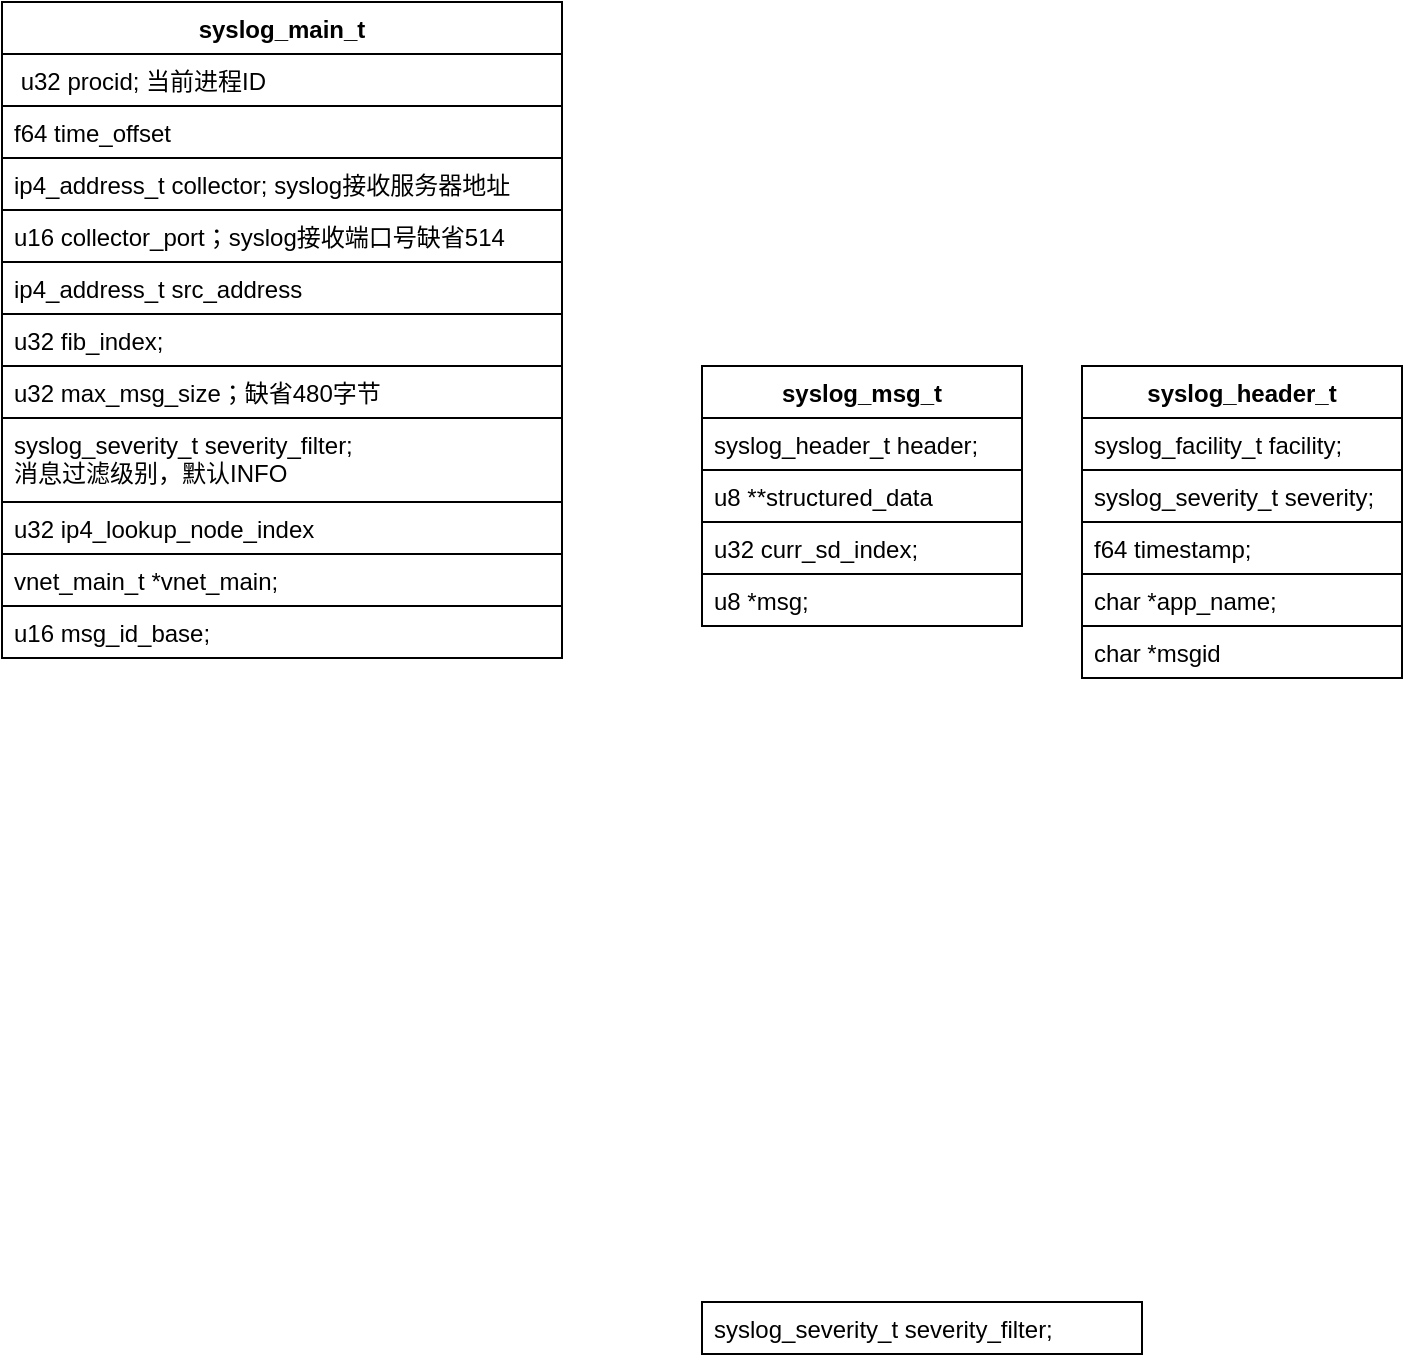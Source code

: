 <mxfile version="20.8.20" type="github">
  <diagram name="第 1 页" id="JbdwnG1oPDzJ2S9RsYwr">
    <mxGraphModel dx="954" dy="541" grid="1" gridSize="10" guides="1" tooltips="1" connect="1" arrows="1" fold="1" page="1" pageScale="1" pageWidth="827" pageHeight="1169" math="0" shadow="0">
      <root>
        <mxCell id="0" />
        <mxCell id="1" parent="0" />
        <mxCell id="r2IcLAMELps63Ur-KNrL-1" value="syslog_main_t" style="swimlane;fontStyle=1;align=center;verticalAlign=top;childLayout=stackLayout;horizontal=1;startSize=26;horizontalStack=0;resizeParent=1;resizeParentMax=0;resizeLast=0;collapsible=1;marginBottom=0;strokeColor=default;" parent="1" vertex="1">
          <mxGeometry x="60" y="160" width="280" height="328" as="geometry" />
        </mxCell>
        <mxCell id="r2IcLAMELps63Ur-KNrL-2" value=" u32 procid; 当前进程ID" style="text;strokeColor=default;fillColor=none;align=left;verticalAlign=top;spacingLeft=4;spacingRight=4;overflow=hidden;rotatable=0;points=[[0,0.5],[1,0.5]];portConstraint=eastwest;" parent="r2IcLAMELps63Ur-KNrL-1" vertex="1">
          <mxGeometry y="26" width="280" height="26" as="geometry" />
        </mxCell>
        <mxCell id="r2IcLAMELps63Ur-KNrL-4" value="f64 time_offset" style="text;strokeColor=default;fillColor=none;align=left;verticalAlign=top;spacingLeft=4;spacingRight=4;overflow=hidden;rotatable=0;points=[[0,0.5],[1,0.5]];portConstraint=eastwest;" parent="r2IcLAMELps63Ur-KNrL-1" vertex="1">
          <mxGeometry y="52" width="280" height="26" as="geometry" />
        </mxCell>
        <mxCell id="r2IcLAMELps63Ur-KNrL-5" value="ip4_address_t collector; syslog接收服务器地址" style="text;strokeColor=default;fillColor=none;align=left;verticalAlign=top;spacingLeft=4;spacingRight=4;overflow=hidden;rotatable=0;points=[[0,0.5],[1,0.5]];portConstraint=eastwest;" parent="r2IcLAMELps63Ur-KNrL-1" vertex="1">
          <mxGeometry y="78" width="280" height="26" as="geometry" />
        </mxCell>
        <mxCell id="r2IcLAMELps63Ur-KNrL-7" value="u16 collector_port；syslog接收端口号缺省514" style="text;strokeColor=default;fillColor=none;align=left;verticalAlign=top;spacingLeft=4;spacingRight=4;overflow=hidden;rotatable=0;points=[[0,0.5],[1,0.5]];portConstraint=eastwest;" parent="r2IcLAMELps63Ur-KNrL-1" vertex="1">
          <mxGeometry y="104" width="280" height="26" as="geometry" />
        </mxCell>
        <mxCell id="r2IcLAMELps63Ur-KNrL-15" value="ip4_address_t src_address" style="text;strokeColor=default;fillColor=none;align=left;verticalAlign=top;spacingLeft=4;spacingRight=4;overflow=hidden;rotatable=0;points=[[0,0.5],[1,0.5]];portConstraint=eastwest;" parent="r2IcLAMELps63Ur-KNrL-1" vertex="1">
          <mxGeometry y="130" width="280" height="26" as="geometry" />
        </mxCell>
        <mxCell id="r2IcLAMELps63Ur-KNrL-16" value="u32 fib_index;" style="text;strokeColor=default;fillColor=none;align=left;verticalAlign=top;spacingLeft=4;spacingRight=4;overflow=hidden;rotatable=0;points=[[0,0.5],[1,0.5]];portConstraint=eastwest;" parent="r2IcLAMELps63Ur-KNrL-1" vertex="1">
          <mxGeometry y="156" width="280" height="26" as="geometry" />
        </mxCell>
        <mxCell id="r2IcLAMELps63Ur-KNrL-17" value="u32 max_msg_size；缺省480字节" style="text;strokeColor=default;fillColor=none;align=left;verticalAlign=top;spacingLeft=4;spacingRight=4;overflow=hidden;rotatable=0;points=[[0,0.5],[1,0.5]];portConstraint=eastwest;" parent="r2IcLAMELps63Ur-KNrL-1" vertex="1">
          <mxGeometry y="182" width="280" height="26" as="geometry" />
        </mxCell>
        <mxCell id="r2IcLAMELps63Ur-KNrL-18" value="syslog_severity_t severity_filter; &#xa;消息过滤级别，默认INFO" style="text;strokeColor=default;fillColor=none;align=left;verticalAlign=top;spacingLeft=4;spacingRight=4;overflow=hidden;rotatable=0;points=[[0,0.5],[1,0.5]];portConstraint=eastwest;" parent="r2IcLAMELps63Ur-KNrL-1" vertex="1">
          <mxGeometry y="208" width="280" height="42" as="geometry" />
        </mxCell>
        <mxCell id="r2IcLAMELps63Ur-KNrL-19" value="u32 ip4_lookup_node_index" style="text;strokeColor=default;fillColor=none;align=left;verticalAlign=top;spacingLeft=4;spacingRight=4;overflow=hidden;rotatable=0;points=[[0,0.5],[1,0.5]];portConstraint=eastwest;" parent="r2IcLAMELps63Ur-KNrL-1" vertex="1">
          <mxGeometry y="250" width="280" height="26" as="geometry" />
        </mxCell>
        <mxCell id="r2IcLAMELps63Ur-KNrL-24" value="vnet_main_t *vnet_main;" style="text;strokeColor=default;fillColor=none;align=left;verticalAlign=top;spacingLeft=4;spacingRight=4;overflow=hidden;rotatable=0;points=[[0,0.5],[1,0.5]];portConstraint=eastwest;" parent="r2IcLAMELps63Ur-KNrL-1" vertex="1">
          <mxGeometry y="276" width="280" height="26" as="geometry" />
        </mxCell>
        <mxCell id="r2IcLAMELps63Ur-KNrL-25" value="u16 msg_id_base;" style="text;strokeColor=default;fillColor=none;align=left;verticalAlign=top;spacingLeft=4;spacingRight=4;overflow=hidden;rotatable=0;points=[[0,0.5],[1,0.5]];portConstraint=eastwest;" parent="r2IcLAMELps63Ur-KNrL-1" vertex="1">
          <mxGeometry y="302" width="280" height="26" as="geometry" />
        </mxCell>
        <mxCell id="r2IcLAMELps63Ur-KNrL-23" value="syslog_severity_t severity_filter;" style="text;strokeColor=default;fillColor=none;align=left;verticalAlign=top;spacingLeft=4;spacingRight=4;overflow=hidden;rotatable=0;points=[[0,0.5],[1,0.5]];portConstraint=eastwest;" parent="1" vertex="1">
          <mxGeometry x="410" y="810" width="220" height="26" as="geometry" />
        </mxCell>
        <mxCell id="r2IcLAMELps63Ur-KNrL-26" value="syslog_msg_t" style="swimlane;fontStyle=1;align=center;verticalAlign=top;childLayout=stackLayout;horizontal=1;startSize=26;horizontalStack=0;resizeParent=1;resizeParentMax=0;resizeLast=0;collapsible=1;marginBottom=0;strokeColor=default;" parent="1" vertex="1">
          <mxGeometry x="410" y="342" width="160" height="130" as="geometry" />
        </mxCell>
        <mxCell id="r2IcLAMELps63Ur-KNrL-27" value="syslog_header_t header;" style="text;strokeColor=default;fillColor=none;align=left;verticalAlign=top;spacingLeft=4;spacingRight=4;overflow=hidden;rotatable=0;points=[[0,0.5],[1,0.5]];portConstraint=eastwest;" parent="r2IcLAMELps63Ur-KNrL-26" vertex="1">
          <mxGeometry y="26" width="160" height="26" as="geometry" />
        </mxCell>
        <mxCell id="r2IcLAMELps63Ur-KNrL-29" value="u8 **structured_data" style="text;strokeColor=default;fillColor=none;align=left;verticalAlign=top;spacingLeft=4;spacingRight=4;overflow=hidden;rotatable=0;points=[[0,0.5],[1,0.5]];portConstraint=eastwest;" parent="r2IcLAMELps63Ur-KNrL-26" vertex="1">
          <mxGeometry y="52" width="160" height="26" as="geometry" />
        </mxCell>
        <mxCell id="r2IcLAMELps63Ur-KNrL-30" value="u32 curr_sd_index;" style="text;strokeColor=default;fillColor=none;align=left;verticalAlign=top;spacingLeft=4;spacingRight=4;overflow=hidden;rotatable=0;points=[[0,0.5],[1,0.5]];portConstraint=eastwest;" parent="r2IcLAMELps63Ur-KNrL-26" vertex="1">
          <mxGeometry y="78" width="160" height="26" as="geometry" />
        </mxCell>
        <mxCell id="r2IcLAMELps63Ur-KNrL-31" value="u8 *msg;" style="text;strokeColor=default;fillColor=none;align=left;verticalAlign=top;spacingLeft=4;spacingRight=4;overflow=hidden;rotatable=0;points=[[0,0.5],[1,0.5]];portConstraint=eastwest;" parent="r2IcLAMELps63Ur-KNrL-26" vertex="1">
          <mxGeometry y="104" width="160" height="26" as="geometry" />
        </mxCell>
        <mxCell id="r2IcLAMELps63Ur-KNrL-32" value="syslog_header_t" style="swimlane;fontStyle=1;align=center;verticalAlign=top;childLayout=stackLayout;horizontal=1;startSize=26;horizontalStack=0;resizeParent=1;resizeParentMax=0;resizeLast=0;collapsible=1;marginBottom=0;strokeColor=default;" parent="1" vertex="1">
          <mxGeometry x="600" y="342" width="160" height="156" as="geometry" />
        </mxCell>
        <mxCell id="r2IcLAMELps63Ur-KNrL-33" value="syslog_facility_t facility;" style="text;strokeColor=default;fillColor=none;align=left;verticalAlign=top;spacingLeft=4;spacingRight=4;overflow=hidden;rotatable=0;points=[[0,0.5],[1,0.5]];portConstraint=eastwest;" parent="r2IcLAMELps63Ur-KNrL-32" vertex="1">
          <mxGeometry y="26" width="160" height="26" as="geometry" />
        </mxCell>
        <mxCell id="r2IcLAMELps63Ur-KNrL-34" value="syslog_severity_t severity;" style="text;strokeColor=default;fillColor=none;align=left;verticalAlign=top;spacingLeft=4;spacingRight=4;overflow=hidden;rotatable=0;points=[[0,0.5],[1,0.5]];portConstraint=eastwest;" parent="r2IcLAMELps63Ur-KNrL-32" vertex="1">
          <mxGeometry y="52" width="160" height="26" as="geometry" />
        </mxCell>
        <mxCell id="r2IcLAMELps63Ur-KNrL-35" value="f64 timestamp;" style="text;strokeColor=default;fillColor=none;align=left;verticalAlign=top;spacingLeft=4;spacingRight=4;overflow=hidden;rotatable=0;points=[[0,0.5],[1,0.5]];portConstraint=eastwest;" parent="r2IcLAMELps63Ur-KNrL-32" vertex="1">
          <mxGeometry y="78" width="160" height="26" as="geometry" />
        </mxCell>
        <mxCell id="r2IcLAMELps63Ur-KNrL-36" value="char *app_name;" style="text;strokeColor=default;fillColor=none;align=left;verticalAlign=top;spacingLeft=4;spacingRight=4;overflow=hidden;rotatable=0;points=[[0,0.5],[1,0.5]];portConstraint=eastwest;" parent="r2IcLAMELps63Ur-KNrL-32" vertex="1">
          <mxGeometry y="104" width="160" height="26" as="geometry" />
        </mxCell>
        <mxCell id="r2IcLAMELps63Ur-KNrL-37" value="char *msgid" style="text;strokeColor=default;fillColor=none;align=left;verticalAlign=top;spacingLeft=4;spacingRight=4;overflow=hidden;rotatable=0;points=[[0,0.5],[1,0.5]];portConstraint=eastwest;" parent="r2IcLAMELps63Ur-KNrL-32" vertex="1">
          <mxGeometry y="130" width="160" height="26" as="geometry" />
        </mxCell>
      </root>
    </mxGraphModel>
  </diagram>
</mxfile>
